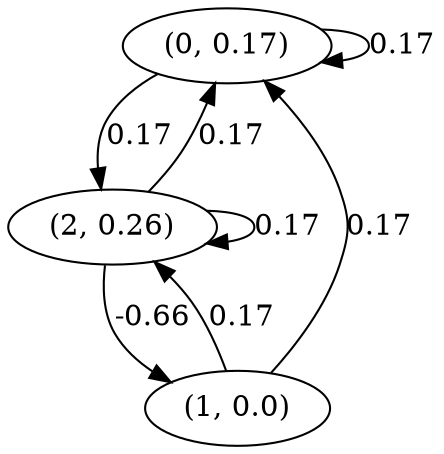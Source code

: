 digraph {
    0 [ label = "(0, 0.17)" ]
    1 [ label = "(1, 0.0)" ]
    2 [ label = "(2, 0.26)" ]
    0 -> 0 [ label = "0.17" ]
    2 -> 2 [ label = "0.17" ]
    1 -> 0 [ label = "0.17" ]
    2 -> 0 [ label = "0.17" ]
    2 -> 1 [ label = "-0.66" ]
    0 -> 2 [ label = "0.17" ]
    1 -> 2 [ label = "0.17" ]
}

